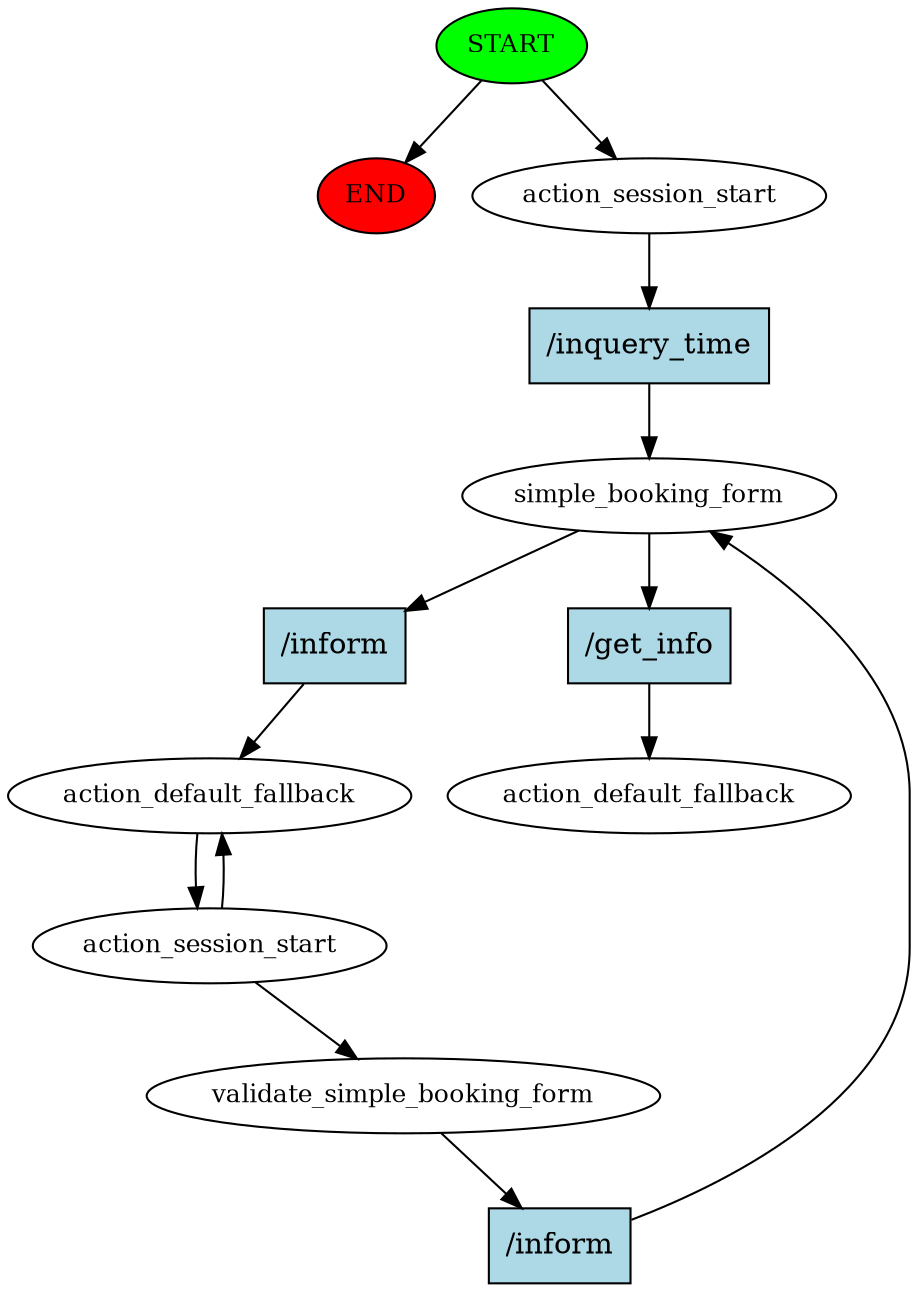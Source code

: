 digraph  {
0 [class="start active", fillcolor=green, fontsize=12, label=START, style=filled];
"-1" [class=end, fillcolor=red, fontsize=12, label=END, style=filled];
1 [class=active, fontsize=12, label=action_session_start];
2 [class=active, fontsize=12, label=simple_booking_form];
3 [class=active, fontsize=12, label=action_default_fallback];
4 [class=active, fontsize=12, label=action_session_start];
15 [class=active, fontsize=12, label=validate_simple_booking_form];
17 [class="dashed active", fontsize=12, label=action_default_fallback];
18 [class="intent active", fillcolor=lightblue, label="/inquery_time", shape=rect, style=filled];
19 [class="intent active", fillcolor=lightblue, label="/inform", shape=rect, style=filled];
20 [class="intent active", fillcolor=lightblue, label="/get_info", shape=rect, style=filled];
21 [class="intent active", fillcolor=lightblue, label="/inform", shape=rect, style=filled];
0 -> "-1"  [class="", key=NONE, label=""];
0 -> 1  [class=active, key=NONE, label=""];
1 -> 18  [class=active, key=0];
2 -> 19  [class=active, key=0];
2 -> 20  [class=active, key=0];
3 -> 4  [class=active, key=NONE, label=""];
4 -> 3  [class=active, key=NONE, label=""];
4 -> 15  [class=active, key=NONE, label=""];
15 -> 21  [class=active, key=0];
18 -> 2  [class=active, key=0];
19 -> 3  [class=active, key=0];
20 -> 17  [class=active, key=0];
21 -> 2  [class=active, key=0];
}
